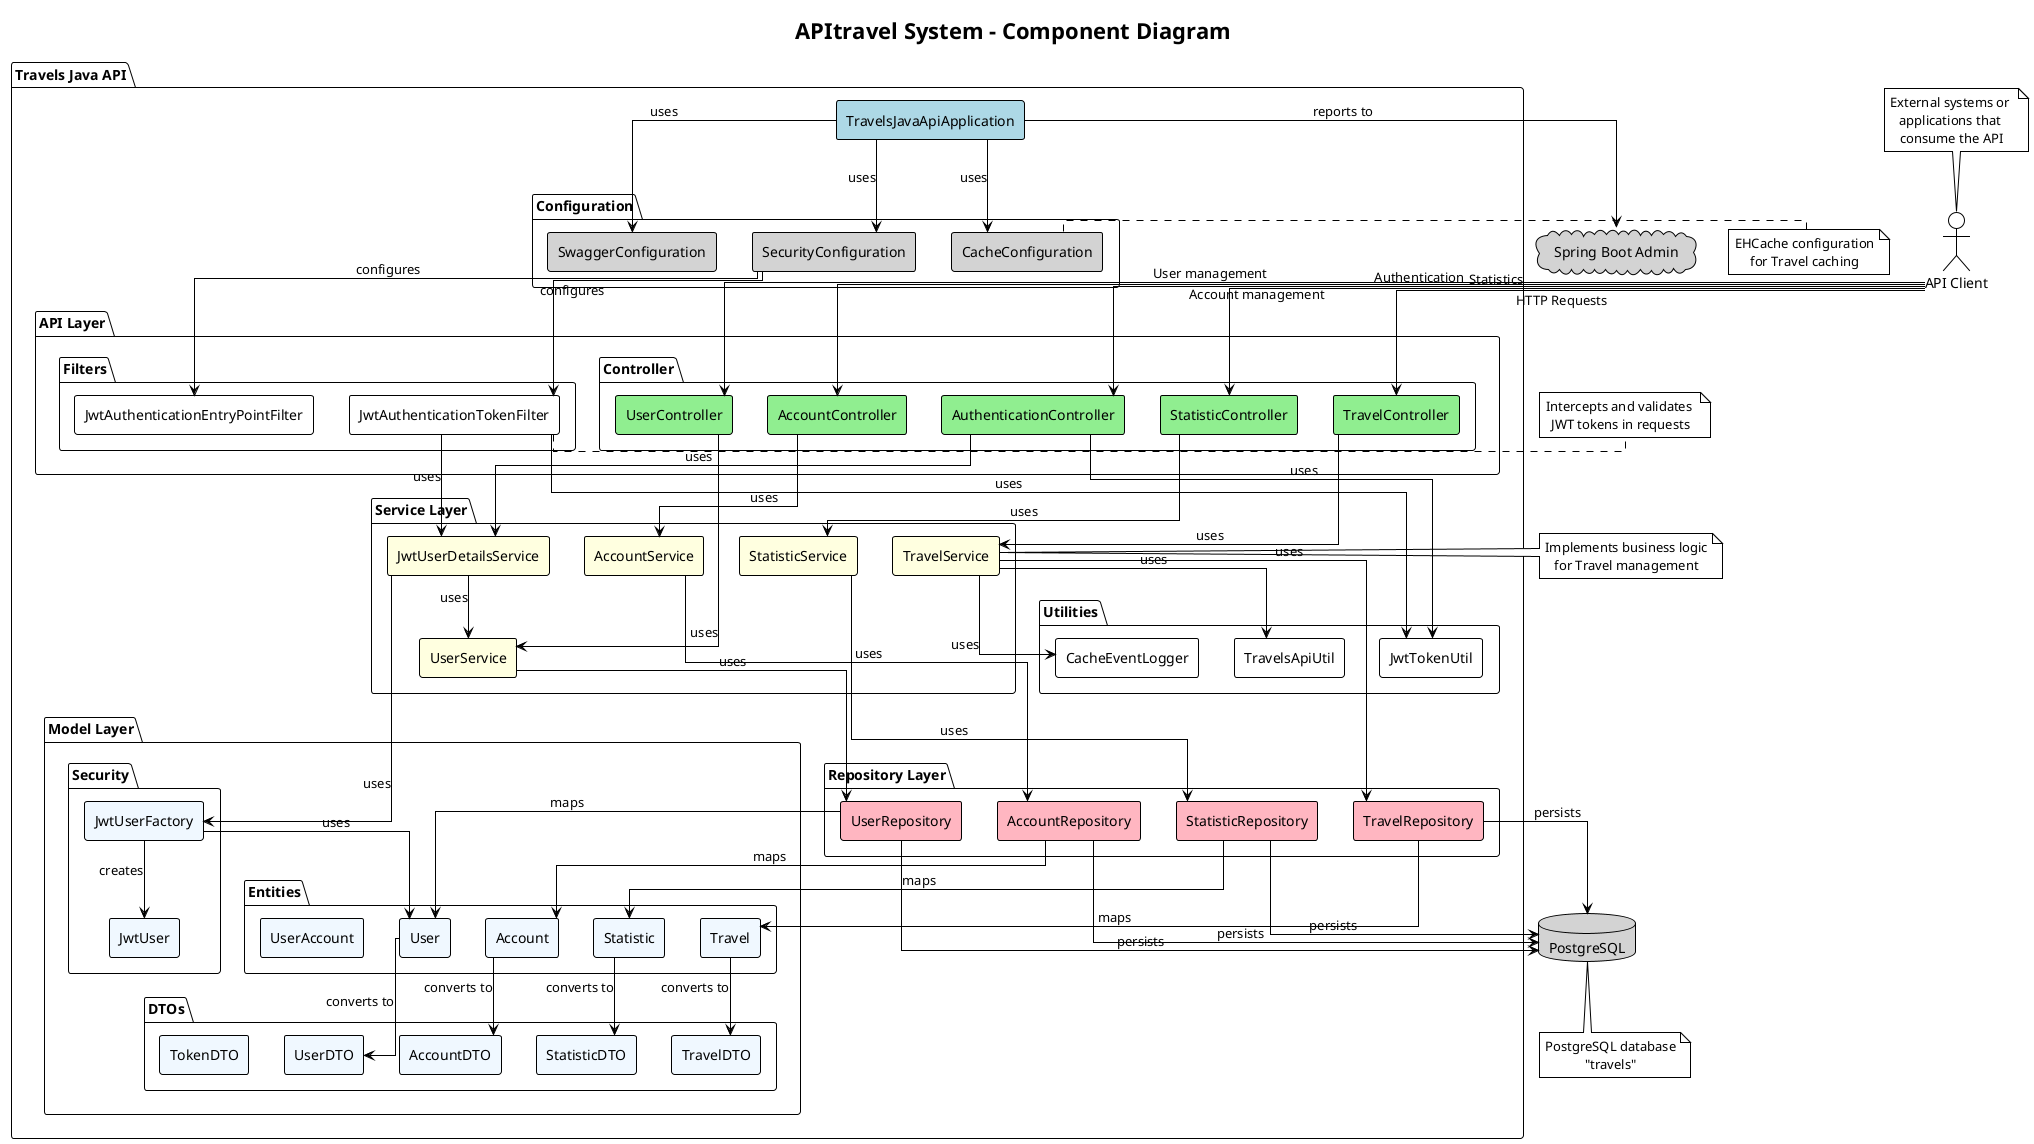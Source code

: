 @startuml

!theme plain
skinparam componentStyle rectangle
skinparam defaultTextAlignment center
skinparam monochrome false
skinparam shadowing false
skinparam linetype ortho

title "APItravel System - Component Diagram"

package "Travels Java API" {
  [TravelsJavaApiApplication] as App #lightblue
  
  package "Configuration" {
    [SecurityConfiguration] as SecConfig #lightgrey
    [SwaggerConfiguration] as SwaggerConfig #lightgrey
    [CacheConfiguration] as CacheConfig #lightgrey
  }
  
  package "API Layer" {
    package "Controller" {
      [TravelController] as TravelCtrl #lightgreen
      [AccountController] as AccountCtrl #lightgreen
      [UserController] as UserCtrl #lightgreen
      [StatisticController] as StatisticsCtrl #lightgreen
      [AuthenticationController] as AuthCtrl #lightgreen
    }
    
    package "Filters" {
      [JwtAuthenticationTokenFilter] as JwtFilter #white
      [JwtAuthenticationEntryPointFilter] as JwtEntryPoint #white
    }
  }
  
  package "Service Layer" {
    [TravelService] as TravelSrv #lightyellow
    [AccountService] as AccountSrv #lightyellow
    [UserService] as UserSrv #lightyellow
    [StatisticService] as StatisticSrv #lightyellow
    [JwtUserDetailsService] as UserDetailsSrv #lightyellow
  }
  
  package "Repository Layer" {
    [TravelRepository] as TravelRepo #lightpink
    [AccountRepository] as AccountRepo #lightpink
    [UserRepository] as UserRepo #lightpink
    [StatisticRepository] as StatisticRepo #lightpink
  }
  
  package "Model Layer" {
    package "Entities" {
      [Travel] as TravelEntity #aliceblue
      [Account] as AccountEntity #aliceblue
      [User] as UserEntity #aliceblue
      [Statistic] as StatisticEntity #aliceblue
      [UserAccount] as UserAccountEntity #aliceblue
    }
    
    package "Security" {
      [JwtUser] as JwtUserModel #aliceblue
      [JwtUserFactory] as JwtUserFactory #aliceblue
    }
    
    package "DTOs" {
      [TravelDTO] as TravelDTO #aliceblue
      [AccountDTO] as AccountDTO #aliceblue
      [UserDTO] as UserDTO #aliceblue
      [StatisticDTO] as StatisticDTO #aliceblue
      [TokenDTO] as TokenDTO #aliceblue
    }
  }
  
  package "Utilities" {
    [TravelsApiUtil] as ApiUtil #white
    [JwtTokenUtil] as TokenUtil #white
    [CacheEventLogger] as CacheLogger #white
  }
}

database "PostgreSQL" as DB #lightgrey

cloud "Spring Boot Admin" as Admin #lightgrey

actor "API Client" as Client

' 接続関係
Client --> TravelCtrl : HTTP Requests
Client --> AuthCtrl : Authentication
Client --> UserCtrl : User management
Client --> AccountCtrl : Account management
Client --> StatisticsCtrl : Statistics

App --> SecConfig : uses
App --> SwaggerConfig : uses
App --> CacheConfig : uses

TravelCtrl --> TravelSrv : uses
AccountCtrl --> AccountSrv : uses
UserCtrl --> UserSrv : uses
StatisticsCtrl --> StatisticSrv : uses
AuthCtrl --> UserDetailsSrv : uses
AuthCtrl --> TokenUtil : uses

TravelSrv --> TravelRepo : uses
AccountSrv --> AccountRepo : uses
UserSrv --> UserRepo : uses
StatisticSrv --> StatisticRepo : uses
UserDetailsSrv --> UserSrv : uses
UserDetailsSrv --> JwtUserFactory : uses

TravelRepo --> TravelEntity : maps
AccountRepo --> AccountEntity : maps
UserRepo --> UserEntity : maps
StatisticRepo --> StatisticEntity : maps

TravelEntity --> TravelDTO : converts to
AccountEntity --> AccountDTO : converts to
UserEntity --> UserDTO : converts to
StatisticEntity --> StatisticDTO : converts to

JwtUserFactory --> JwtUserModel : creates
JwtUserFactory --> UserEntity : uses

TravelRepo --> DB : persists
AccountRepo --> DB : persists
UserRepo --> DB : persists
StatisticRepo --> DB : persists

SecConfig --> JwtFilter : configures
SecConfig --> JwtEntryPoint : configures
JwtFilter --> TokenUtil : uses
JwtFilter --> UserDetailsSrv : uses

TravelSrv --> CacheLogger : uses
TravelSrv --> ApiUtil : uses

App --> Admin : reports to

note right of JwtFilter
  Intercepts and validates 
  JWT tokens in requests
end note

note right of TravelSrv
  Implements business logic
  for Travel management
end note

note bottom of DB
  PostgreSQL database
  "travels"
end note

note top of Client
  External systems or 
  applications that 
  consume the API
end note

note right of CacheConfig
  EHCache configuration
  for Travel caching
end note

@enduml
